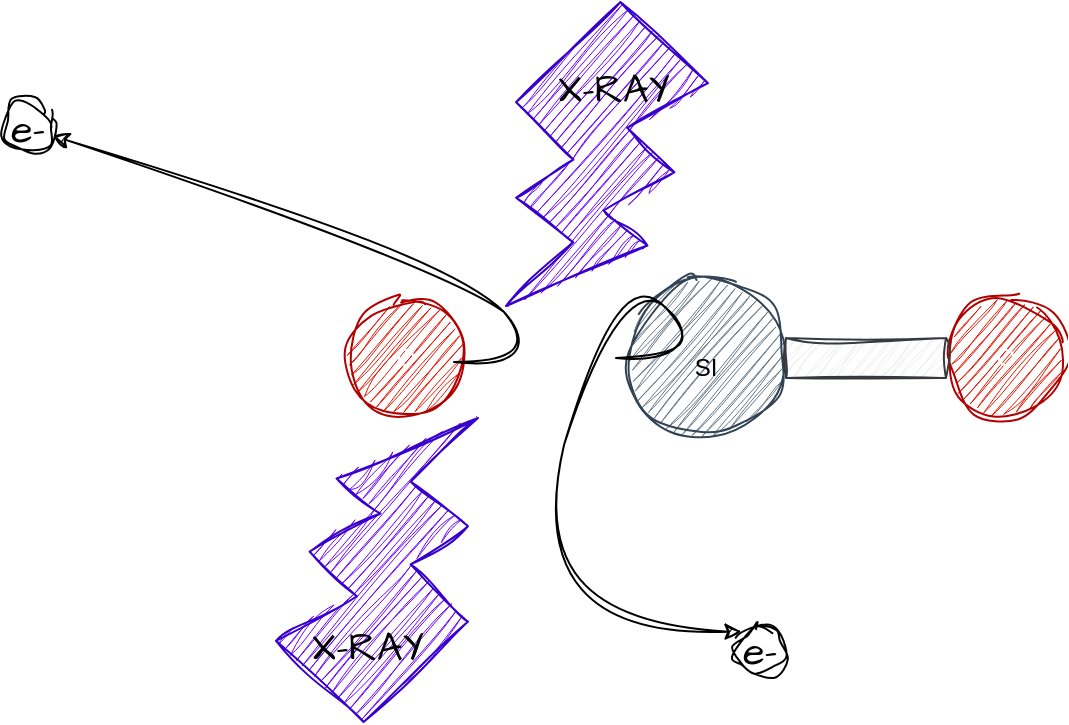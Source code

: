 <mxfile version="21.3.8" type="github">
  <diagram name="Page-1" id="lC4eQZujbQ8XpUp5NUMu">
    <mxGraphModel dx="1050" dy="566" grid="0" gridSize="10" guides="1" tooltips="1" connect="1" arrows="1" fold="1" page="1" pageScale="1" pageWidth="850" pageHeight="1100" background="none" math="0" shadow="0">
      <root>
        <mxCell id="0" />
        <mxCell id="1" parent="0" />
        <mxCell id="39B6JQ93OzXI0XsvLTRu-1" value="" style="ellipse;whiteSpace=wrap;html=1;aspect=fixed;sketch=1;curveFitting=1;jiggle=2;fillColor=#647687;fontColor=#ffffff;strokeColor=#314354;" vertex="1" parent="1">
          <mxGeometry x="380" y="250" width="80" height="80" as="geometry" />
        </mxCell>
        <mxCell id="39B6JQ93OzXI0XsvLTRu-2" value="O" style="ellipse;whiteSpace=wrap;html=1;aspect=fixed;sketch=1;curveFitting=1;jiggle=2;fillColor=#e51400;fontColor=#ffffff;strokeColor=#B20000;" vertex="1" parent="1">
          <mxGeometry x="540" y="260" width="60" height="60" as="geometry" />
        </mxCell>
        <mxCell id="39B6JQ93OzXI0XsvLTRu-3" value="O" style="ellipse;whiteSpace=wrap;html=1;aspect=fixed;sketch=1;curveFitting=1;jiggle=2;fillColor=#e51400;fontColor=#ffffff;strokeColor=#B20000;" vertex="1" parent="1">
          <mxGeometry x="240" y="260" width="60" height="60" as="geometry" />
        </mxCell>
        <mxCell id="39B6JQ93OzXI0XsvLTRu-5" value="" style="rounded=0;whiteSpace=wrap;html=1;sketch=1;curveFitting=1;jiggle=2;fillColor=#eeeeee;strokeColor=#36393d;" vertex="1" parent="1">
          <mxGeometry x="460" y="280" width="80" height="20" as="geometry" />
        </mxCell>
        <mxCell id="39B6JQ93OzXI0XsvLTRu-8" value="SI" style="text;html=1;strokeColor=none;fillColor=none;align=center;verticalAlign=middle;whiteSpace=wrap;rounded=0;sketch=1;curveFitting=1;jiggle=2;" vertex="1" parent="1">
          <mxGeometry x="390" y="280" width="60" height="30" as="geometry" />
        </mxCell>
        <mxCell id="39B6JQ93OzXI0XsvLTRu-10" value="" style="verticalLabelPosition=bottom;verticalAlign=top;html=1;shape=mxgraph.basic.flash;sketch=1;hachureGap=4;jiggle=2;curveFitting=1;fontFamily=Architects Daughter;fontSource=https%3A%2F%2Ffonts.googleapis.com%2Fcss%3Ffamily%3DArchitects%2BDaughter;fontSize=20;fillColor=#6a00ff;fontColor=#ffffff;strokeColor=#3700CC;" vertex="1" parent="1">
          <mxGeometry x="320" y="112" width="101" height="152" as="geometry" />
        </mxCell>
        <mxCell id="39B6JQ93OzXI0XsvLTRu-12" value="X-RAY" style="text;html=1;strokeColor=none;fillColor=none;align=center;verticalAlign=middle;whiteSpace=wrap;rounded=0;fontSize=20;fontFamily=Architects Daughter;" vertex="1" parent="1">
          <mxGeometry x="344" y="140" width="60" height="30" as="geometry" />
        </mxCell>
        <mxCell id="39B6JQ93OzXI0XsvLTRu-14" value="" style="verticalLabelPosition=bottom;verticalAlign=top;html=1;shape=mxgraph.basic.flash;sketch=1;hachureGap=4;jiggle=2;curveFitting=1;fontFamily=Architects Daughter;fontSource=https%3A%2F%2Ffonts.googleapis.com%2Fcss%3Ffamily%3DArchitects%2BDaughter;fontSize=20;fillColor=#6a00ff;fontColor=#ffffff;strokeColor=#3700CC;direction=west;" vertex="1" parent="1">
          <mxGeometry x="205" y="320" width="101" height="152" as="geometry" />
        </mxCell>
        <mxCell id="39B6JQ93OzXI0XsvLTRu-15" value="X-RAY" style="text;html=1;strokeColor=none;fillColor=none;align=center;verticalAlign=middle;whiteSpace=wrap;rounded=0;fontSize=20;fontFamily=Architects Daughter;" vertex="1" parent="1">
          <mxGeometry x="221" y="419" width="60" height="30" as="geometry" />
        </mxCell>
        <mxCell id="39B6JQ93OzXI0XsvLTRu-17" value="" style="curved=1;endArrow=classic;html=1;rounded=0;sketch=1;hachureGap=4;jiggle=2;curveFitting=1;fontFamily=Architects Daughter;fontSource=https%3A%2F%2Ffonts.googleapis.com%2Fcss%3Ffamily%3DArchitects%2BDaughter;fontSize=16;" edge="1" parent="1" target="39B6JQ93OzXI0XsvLTRu-18">
          <mxGeometry width="50" height="50" relative="1" as="geometry">
            <mxPoint x="294" y="292" as="sourcePoint" />
            <mxPoint x="108" y="148" as="targetPoint" />
            <Array as="points">
              <mxPoint x="344" y="292" />
              <mxPoint x="294" y="242" />
            </Array>
          </mxGeometry>
        </mxCell>
        <mxCell id="39B6JQ93OzXI0XsvLTRu-18" value="e-" style="ellipse;whiteSpace=wrap;html=1;aspect=fixed;sketch=1;hachureGap=4;jiggle=2;curveFitting=1;fontFamily=Architects Daughter;fontSource=https%3A%2F%2Ffonts.googleapis.com%2Fcss%3Ffamily%3DArchitects%2BDaughter;fontSize=20;" vertex="1" parent="1">
          <mxGeometry x="68" y="162" width="26" height="26" as="geometry" />
        </mxCell>
        <mxCell id="39B6JQ93OzXI0XsvLTRu-20" value="e-" style="ellipse;whiteSpace=wrap;html=1;aspect=fixed;sketch=1;hachureGap=4;jiggle=2;curveFitting=1;fontFamily=Architects Daughter;fontSource=https%3A%2F%2Ffonts.googleapis.com%2Fcss%3Ffamily%3DArchitects%2BDaughter;fontSize=20;" vertex="1" parent="1">
          <mxGeometry x="434" y="423" width="26" height="26" as="geometry" />
        </mxCell>
        <mxCell id="39B6JQ93OzXI0XsvLTRu-23" value="" style="curved=1;endArrow=classic;html=1;rounded=0;sketch=1;hachureGap=4;jiggle=2;curveFitting=1;fontFamily=Architects Daughter;fontSource=https%3A%2F%2Ffonts.googleapis.com%2Fcss%3Ffamily%3DArchitects%2BDaughter;fontSize=16;entryX=0;entryY=0;entryDx=0;entryDy=0;" edge="1" parent="1" target="39B6JQ93OzXI0XsvLTRu-20">
          <mxGeometry width="50" height="50" relative="1" as="geometry">
            <mxPoint x="375" y="290" as="sourcePoint" />
            <mxPoint x="174" y="177" as="targetPoint" />
            <Array as="points">
              <mxPoint x="425" y="290" />
              <mxPoint x="375" y="240" />
              <mxPoint x="323" y="427" />
            </Array>
          </mxGeometry>
        </mxCell>
      </root>
    </mxGraphModel>
  </diagram>
</mxfile>
